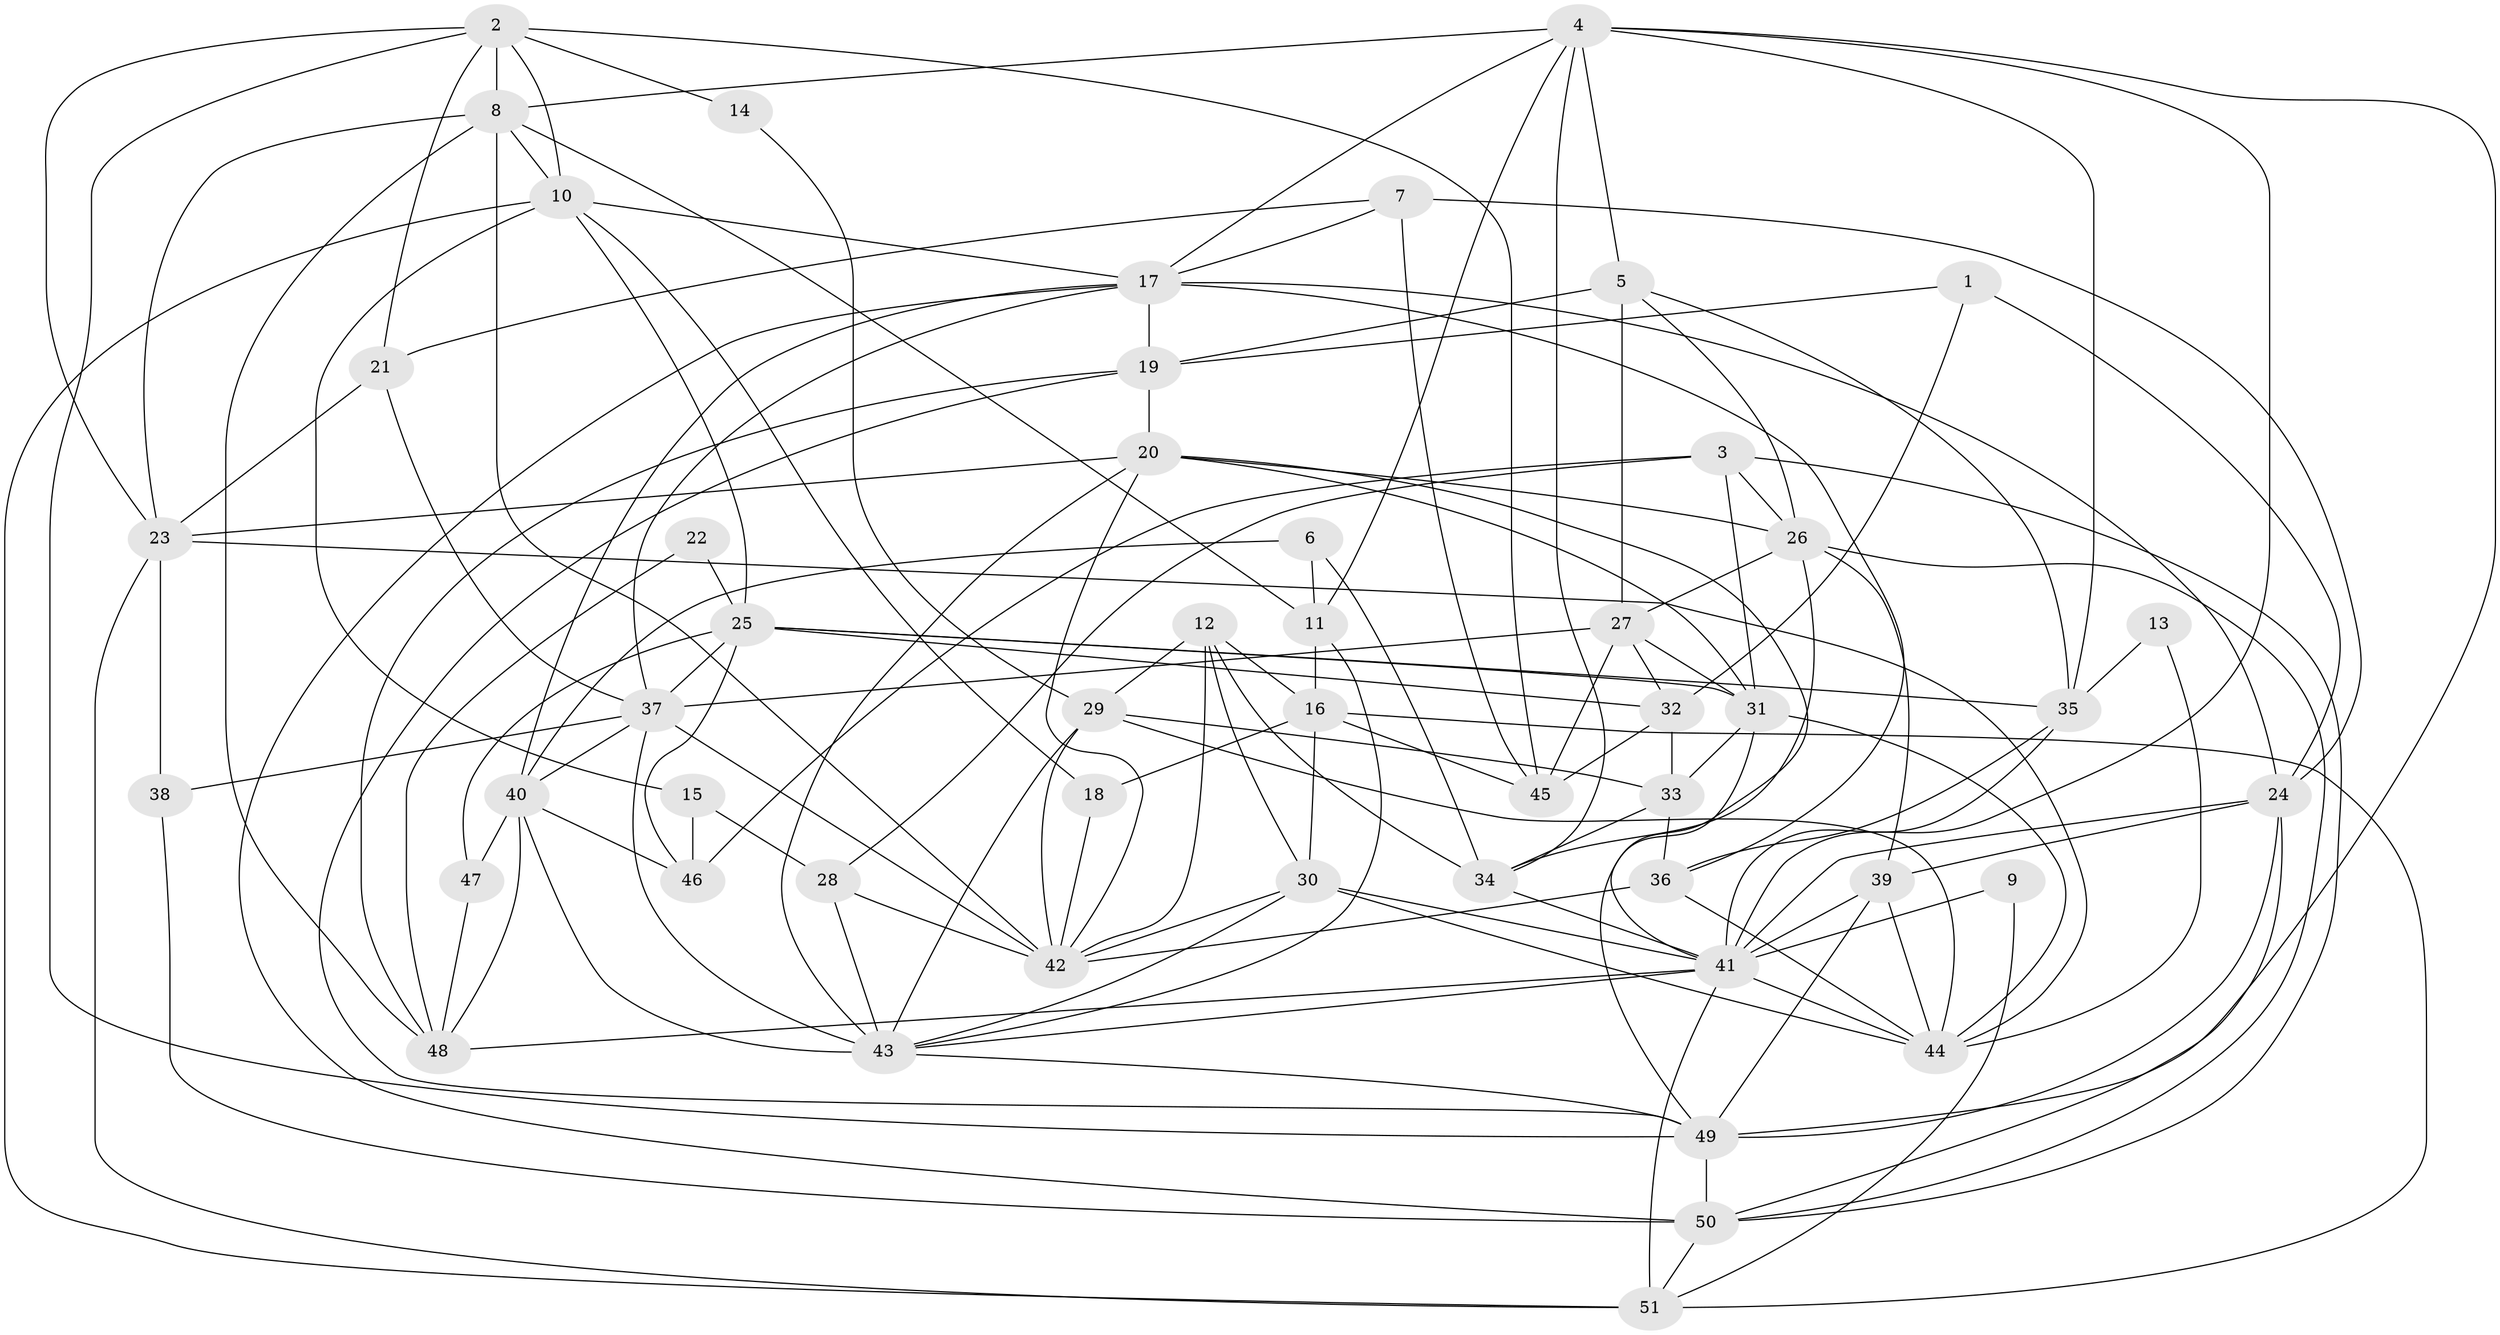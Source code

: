 // original degree distribution, {3: 0.2871287128712871, 5: 0.18811881188118812, 4: 0.31683168316831684, 6: 0.07920792079207921, 2: 0.0891089108910891, 7: 0.039603960396039604}
// Generated by graph-tools (version 1.1) at 2025/26/03/09/25 03:26:12]
// undirected, 51 vertices, 145 edges
graph export_dot {
graph [start="1"]
  node [color=gray90,style=filled];
  1;
  2;
  3;
  4;
  5;
  6;
  7;
  8;
  9;
  10;
  11;
  12;
  13;
  14;
  15;
  16;
  17;
  18;
  19;
  20;
  21;
  22;
  23;
  24;
  25;
  26;
  27;
  28;
  29;
  30;
  31;
  32;
  33;
  34;
  35;
  36;
  37;
  38;
  39;
  40;
  41;
  42;
  43;
  44;
  45;
  46;
  47;
  48;
  49;
  50;
  51;
  1 -- 19 [weight=1.0];
  1 -- 24 [weight=1.0];
  1 -- 32 [weight=1.0];
  2 -- 8 [weight=1.0];
  2 -- 10 [weight=1.0];
  2 -- 14 [weight=1.0];
  2 -- 21 [weight=1.0];
  2 -- 23 [weight=1.0];
  2 -- 45 [weight=1.0];
  2 -- 49 [weight=1.0];
  3 -- 26 [weight=1.0];
  3 -- 28 [weight=1.0];
  3 -- 31 [weight=1.0];
  3 -- 46 [weight=1.0];
  3 -- 50 [weight=1.0];
  4 -- 5 [weight=1.0];
  4 -- 8 [weight=1.0];
  4 -- 11 [weight=1.0];
  4 -- 17 [weight=1.0];
  4 -- 34 [weight=1.0];
  4 -- 35 [weight=1.0];
  4 -- 41 [weight=1.0];
  4 -- 49 [weight=1.0];
  5 -- 19 [weight=1.0];
  5 -- 26 [weight=1.0];
  5 -- 27 [weight=1.0];
  5 -- 35 [weight=1.0];
  6 -- 11 [weight=1.0];
  6 -- 34 [weight=1.0];
  6 -- 40 [weight=1.0];
  7 -- 17 [weight=1.0];
  7 -- 21 [weight=1.0];
  7 -- 24 [weight=1.0];
  7 -- 45 [weight=1.0];
  8 -- 10 [weight=1.0];
  8 -- 11 [weight=1.0];
  8 -- 23 [weight=1.0];
  8 -- 42 [weight=2.0];
  8 -- 48 [weight=1.0];
  9 -- 41 [weight=1.0];
  9 -- 51 [weight=1.0];
  10 -- 15 [weight=1.0];
  10 -- 17 [weight=1.0];
  10 -- 18 [weight=1.0];
  10 -- 25 [weight=1.0];
  10 -- 51 [weight=1.0];
  11 -- 16 [weight=1.0];
  11 -- 43 [weight=1.0];
  12 -- 16 [weight=1.0];
  12 -- 29 [weight=1.0];
  12 -- 30 [weight=1.0];
  12 -- 34 [weight=1.0];
  12 -- 42 [weight=1.0];
  13 -- 35 [weight=1.0];
  13 -- 44 [weight=1.0];
  14 -- 29 [weight=1.0];
  15 -- 28 [weight=1.0];
  15 -- 46 [weight=1.0];
  16 -- 18 [weight=1.0];
  16 -- 30 [weight=1.0];
  16 -- 45 [weight=1.0];
  16 -- 51 [weight=1.0];
  17 -- 19 [weight=1.0];
  17 -- 24 [weight=1.0];
  17 -- 36 [weight=1.0];
  17 -- 37 [weight=1.0];
  17 -- 40 [weight=1.0];
  17 -- 50 [weight=1.0];
  18 -- 42 [weight=1.0];
  19 -- 20 [weight=1.0];
  19 -- 48 [weight=1.0];
  19 -- 49 [weight=1.0];
  20 -- 23 [weight=1.0];
  20 -- 26 [weight=1.0];
  20 -- 31 [weight=1.0];
  20 -- 42 [weight=1.0];
  20 -- 43 [weight=1.0];
  20 -- 49 [weight=1.0];
  21 -- 23 [weight=1.0];
  21 -- 37 [weight=1.0];
  22 -- 25 [weight=1.0];
  22 -- 48 [weight=1.0];
  23 -- 38 [weight=1.0];
  23 -- 44 [weight=1.0];
  23 -- 51 [weight=1.0];
  24 -- 39 [weight=1.0];
  24 -- 41 [weight=2.0];
  24 -- 49 [weight=1.0];
  24 -- 50 [weight=1.0];
  25 -- 31 [weight=1.0];
  25 -- 32 [weight=1.0];
  25 -- 35 [weight=1.0];
  25 -- 37 [weight=1.0];
  25 -- 46 [weight=1.0];
  25 -- 47 [weight=1.0];
  26 -- 27 [weight=1.0];
  26 -- 34 [weight=1.0];
  26 -- 39 [weight=1.0];
  26 -- 50 [weight=1.0];
  27 -- 31 [weight=1.0];
  27 -- 32 [weight=1.0];
  27 -- 37 [weight=1.0];
  27 -- 45 [weight=1.0];
  28 -- 42 [weight=1.0];
  28 -- 43 [weight=2.0];
  29 -- 33 [weight=1.0];
  29 -- 42 [weight=1.0];
  29 -- 43 [weight=1.0];
  29 -- 44 [weight=1.0];
  30 -- 41 [weight=1.0];
  30 -- 42 [weight=1.0];
  30 -- 43 [weight=1.0];
  30 -- 44 [weight=1.0];
  31 -- 33 [weight=1.0];
  31 -- 41 [weight=1.0];
  31 -- 44 [weight=1.0];
  32 -- 33 [weight=1.0];
  32 -- 45 [weight=1.0];
  33 -- 34 [weight=1.0];
  33 -- 36 [weight=1.0];
  34 -- 41 [weight=1.0];
  35 -- 36 [weight=1.0];
  35 -- 41 [weight=1.0];
  36 -- 42 [weight=1.0];
  36 -- 44 [weight=1.0];
  37 -- 38 [weight=1.0];
  37 -- 40 [weight=2.0];
  37 -- 42 [weight=1.0];
  37 -- 43 [weight=1.0];
  38 -- 50 [weight=1.0];
  39 -- 41 [weight=1.0];
  39 -- 44 [weight=1.0];
  39 -- 49 [weight=1.0];
  40 -- 43 [weight=1.0];
  40 -- 46 [weight=1.0];
  40 -- 47 [weight=2.0];
  40 -- 48 [weight=1.0];
  41 -- 43 [weight=1.0];
  41 -- 44 [weight=1.0];
  41 -- 48 [weight=1.0];
  41 -- 51 [weight=1.0];
  43 -- 49 [weight=1.0];
  47 -- 48 [weight=1.0];
  49 -- 50 [weight=1.0];
  50 -- 51 [weight=1.0];
}
